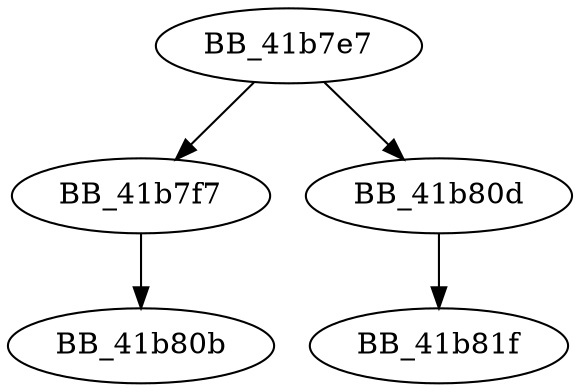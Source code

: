 DiGraph ___crtCreateSemaphoreExW{
BB_41b7e7->BB_41b7f7
BB_41b7e7->BB_41b80d
BB_41b7f7->BB_41b80b
BB_41b80d->BB_41b81f
}
